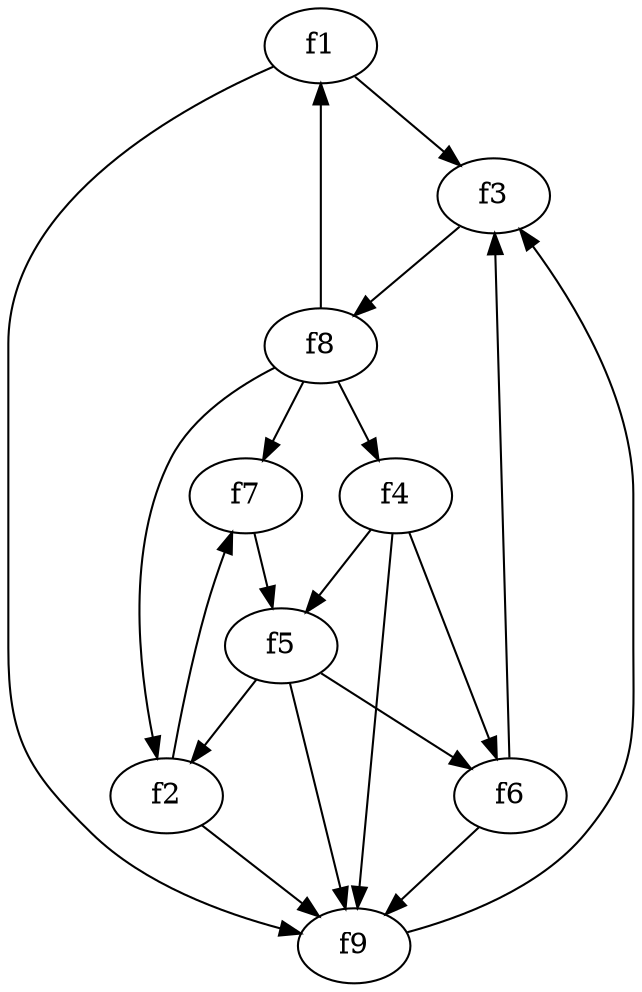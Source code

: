 strict digraph  {
f1;
f2;
f3;
f4;
f5;
f6;
f7;
f8;
f9;
f1 -> f3  [weight=2];
f1 -> f9  [weight=2];
f2 -> f9  [weight=2];
f2 -> f7  [weight=2];
f3 -> f8  [weight=2];
f4 -> f9  [weight=2];
f4 -> f6  [weight=2];
f4 -> f5  [weight=2];
f5 -> f2  [weight=2];
f5 -> f6  [weight=2];
f5 -> f9  [weight=2];
f6 -> f9  [weight=2];
f6 -> f3  [weight=2];
f7 -> f5  [weight=2];
f8 -> f2  [weight=2];
f8 -> f1  [weight=2];
f8 -> f7  [weight=2];
f8 -> f4  [weight=2];
f9 -> f3  [weight=2];
}
